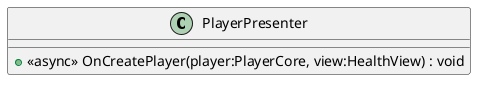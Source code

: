 @startuml
class PlayerPresenter {
    + <<async>> OnCreatePlayer(player:PlayerCore, view:HealthView) : void
}
@enduml
